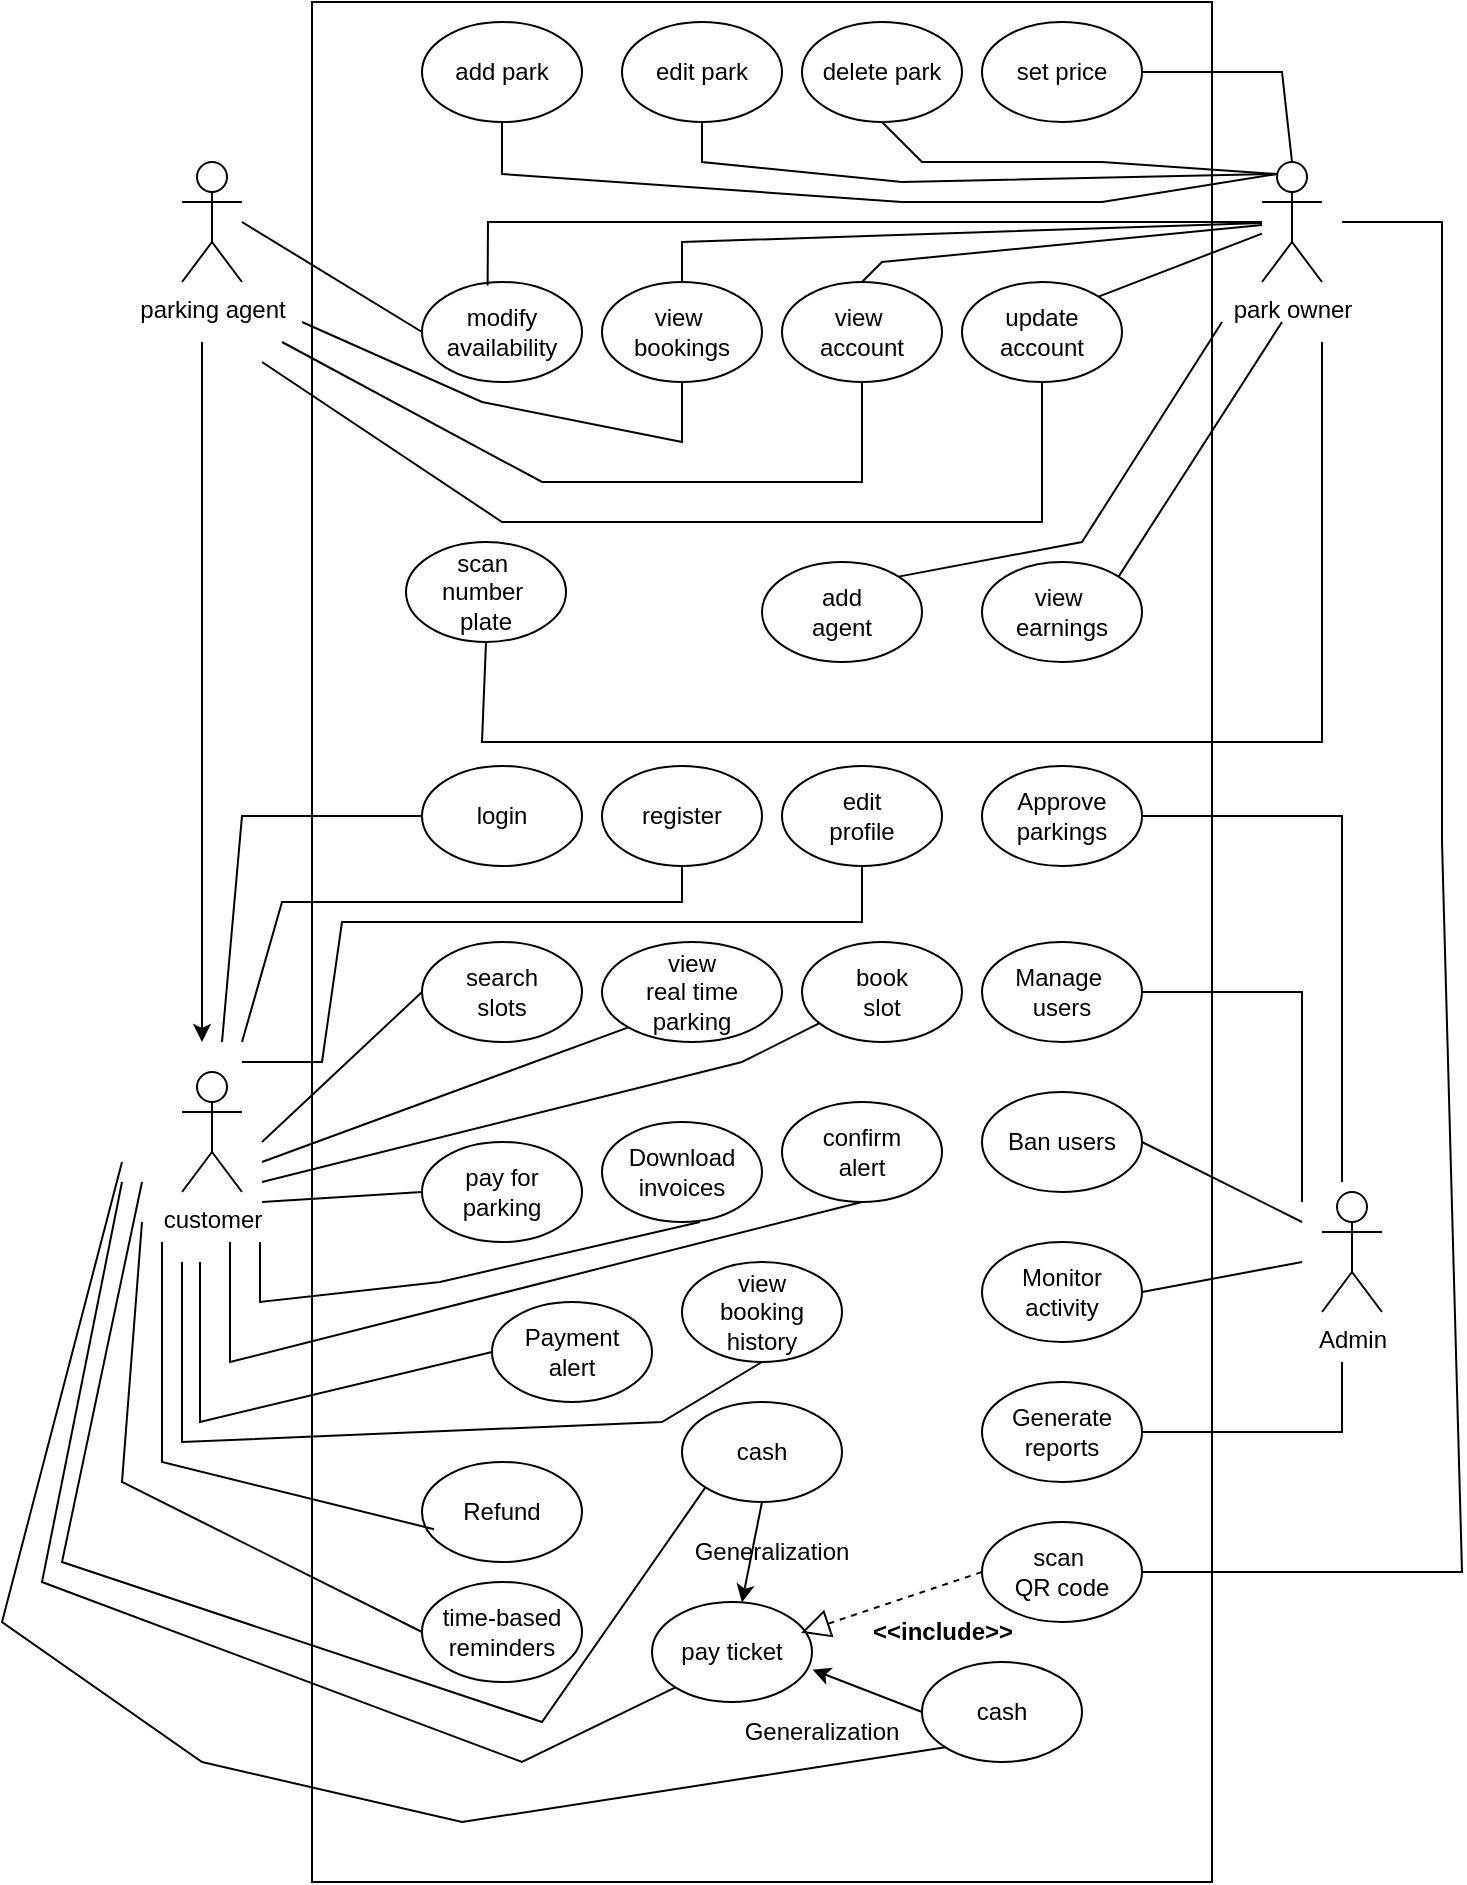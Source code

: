 <mxfile version="26.1.1">
  <diagram name="Page-1" id="ePqqt8Bp1htOQtsbUhbJ">
    <mxGraphModel dx="1050" dy="606" grid="1" gridSize="10" guides="1" tooltips="1" connect="1" arrows="1" fold="1" page="1" pageScale="1" pageWidth="850" pageHeight="1100" math="0" shadow="0">
      <root>
        <mxCell id="0" />
        <mxCell id="1" parent="0" />
        <mxCell id="y4kUTRMp_-QWgq1k1_cl-1" value="customer" style="shape=umlActor;verticalLabelPosition=bottom;verticalAlign=top;html=1;outlineConnect=0;" vertex="1" parent="1">
          <mxGeometry x="190" y="575" width="30" height="60" as="geometry" />
        </mxCell>
        <mxCell id="y4kUTRMp_-QWgq1k1_cl-2" value="Admin" style="shape=umlActor;verticalLabelPosition=bottom;verticalAlign=top;html=1;outlineConnect=0;" vertex="1" parent="1">
          <mxGeometry x="760" y="635" width="30" height="60" as="geometry" />
        </mxCell>
        <mxCell id="y4kUTRMp_-QWgq1k1_cl-3" value="park owner" style="shape=umlActor;verticalLabelPosition=bottom;verticalAlign=top;html=1;outlineConnect=0;" vertex="1" parent="1">
          <mxGeometry x="730" y="120" width="30" height="60" as="geometry" />
        </mxCell>
        <mxCell id="y4kUTRMp_-QWgq1k1_cl-6" value="parking agent" style="shape=umlActor;verticalLabelPosition=bottom;verticalAlign=top;html=1;outlineConnect=0;" vertex="1" parent="1">
          <mxGeometry x="190" y="120" width="30" height="60" as="geometry" />
        </mxCell>
        <mxCell id="y4kUTRMp_-QWgq1k1_cl-7" value="" style="endArrow=classic;html=1;rounded=0;" edge="1" parent="1">
          <mxGeometry width="50" height="50" relative="1" as="geometry">
            <mxPoint x="200" y="210" as="sourcePoint" />
            <mxPoint x="200" y="560" as="targetPoint" />
          </mxGeometry>
        </mxCell>
        <mxCell id="y4kUTRMp_-QWgq1k1_cl-8" value="" style="rounded=0;whiteSpace=wrap;html=1;" vertex="1" parent="1">
          <mxGeometry x="255" y="40" width="450" height="940" as="geometry" />
        </mxCell>
        <mxCell id="y4kUTRMp_-QWgq1k1_cl-9" value="add park" style="ellipse;whiteSpace=wrap;html=1;" vertex="1" parent="1">
          <mxGeometry x="310" y="50" width="80" height="50" as="geometry" />
        </mxCell>
        <mxCell id="y4kUTRMp_-QWgq1k1_cl-11" value="edit park" style="ellipse;whiteSpace=wrap;html=1;" vertex="1" parent="1">
          <mxGeometry x="410" y="50" width="80" height="50" as="geometry" />
        </mxCell>
        <mxCell id="y4kUTRMp_-QWgq1k1_cl-12" value="delete park" style="ellipse;whiteSpace=wrap;html=1;" vertex="1" parent="1">
          <mxGeometry x="500" y="50" width="80" height="50" as="geometry" />
        </mxCell>
        <mxCell id="y4kUTRMp_-QWgq1k1_cl-13" value="" style="endArrow=none;html=1;rounded=0;exitX=0.5;exitY=1;exitDx=0;exitDy=0;entryX=0.25;entryY=0.1;entryDx=0;entryDy=0;entryPerimeter=0;" edge="1" parent="1" source="y4kUTRMp_-QWgq1k1_cl-9" target="y4kUTRMp_-QWgq1k1_cl-3">
          <mxGeometry width="50" height="50" relative="1" as="geometry">
            <mxPoint x="430" y="200" as="sourcePoint" />
            <mxPoint x="480" y="150" as="targetPoint" />
            <Array as="points">
              <mxPoint x="350" y="126" />
              <mxPoint x="550" y="140" />
              <mxPoint x="650" y="140" />
            </Array>
          </mxGeometry>
        </mxCell>
        <mxCell id="y4kUTRMp_-QWgq1k1_cl-14" value="" style="endArrow=none;html=1;rounded=0;entryX=0.5;entryY=1;entryDx=0;entryDy=0;exitX=0.25;exitY=0.1;exitDx=0;exitDy=0;exitPerimeter=0;" edge="1" parent="1" source="y4kUTRMp_-QWgq1k1_cl-3" target="y4kUTRMp_-QWgq1k1_cl-11">
          <mxGeometry width="50" height="50" relative="1" as="geometry">
            <mxPoint x="470" y="230" as="sourcePoint" />
            <mxPoint x="520" y="180" as="targetPoint" />
            <Array as="points">
              <mxPoint x="550" y="130" />
              <mxPoint x="450" y="120" />
            </Array>
          </mxGeometry>
        </mxCell>
        <mxCell id="y4kUTRMp_-QWgq1k1_cl-15" value="" style="endArrow=none;html=1;rounded=0;exitX=0.5;exitY=1;exitDx=0;exitDy=0;entryX=0.25;entryY=0.1;entryDx=0;entryDy=0;entryPerimeter=0;" edge="1" parent="1" source="y4kUTRMp_-QWgq1k1_cl-12" target="y4kUTRMp_-QWgq1k1_cl-3">
          <mxGeometry width="50" height="50" relative="1" as="geometry">
            <mxPoint x="380" y="250" as="sourcePoint" />
            <mxPoint x="430" y="200" as="targetPoint" />
            <Array as="points">
              <mxPoint x="560" y="120" />
              <mxPoint x="650" y="120" />
            </Array>
          </mxGeometry>
        </mxCell>
        <mxCell id="y4kUTRMp_-QWgq1k1_cl-16" value="set price" style="ellipse;whiteSpace=wrap;html=1;" vertex="1" parent="1">
          <mxGeometry x="590" y="50" width="80" height="50" as="geometry" />
        </mxCell>
        <mxCell id="y4kUTRMp_-QWgq1k1_cl-17" value="modify availability" style="ellipse;whiteSpace=wrap;html=1;" vertex="1" parent="1">
          <mxGeometry x="310" y="180" width="80" height="50" as="geometry" />
        </mxCell>
        <mxCell id="y4kUTRMp_-QWgq1k1_cl-18" value="" style="endArrow=none;html=1;rounded=0;exitX=1;exitY=0.5;exitDx=0;exitDy=0;entryX=0.5;entryY=0;entryDx=0;entryDy=0;entryPerimeter=0;" edge="1" parent="1" source="y4kUTRMp_-QWgq1k1_cl-16" target="y4kUTRMp_-QWgq1k1_cl-3">
          <mxGeometry width="50" height="50" relative="1" as="geometry">
            <mxPoint x="760" y="80" as="sourcePoint" />
            <mxPoint x="810" y="30" as="targetPoint" />
            <Array as="points">
              <mxPoint x="740" y="75" />
            </Array>
          </mxGeometry>
        </mxCell>
        <mxCell id="y4kUTRMp_-QWgq1k1_cl-19" value="" style="endArrow=none;html=1;rounded=0;entryX=0;entryY=0.5;entryDx=0;entryDy=0;" edge="1" parent="1" target="y4kUTRMp_-QWgq1k1_cl-17">
          <mxGeometry width="50" height="50" relative="1" as="geometry">
            <mxPoint x="220" y="150" as="sourcePoint" />
            <mxPoint x="270" y="100" as="targetPoint" />
          </mxGeometry>
        </mxCell>
        <mxCell id="y4kUTRMp_-QWgq1k1_cl-20" value="&lt;div&gt;view&amp;nbsp;&lt;/div&gt;&lt;div&gt;bookings&lt;/div&gt;" style="ellipse;whiteSpace=wrap;html=1;" vertex="1" parent="1">
          <mxGeometry x="400" y="180" width="80" height="50" as="geometry" />
        </mxCell>
        <mxCell id="y4kUTRMp_-QWgq1k1_cl-21" value="&lt;div&gt;view&amp;nbsp;&lt;/div&gt;&lt;div&gt;account&lt;/div&gt;" style="ellipse;whiteSpace=wrap;html=1;" vertex="1" parent="1">
          <mxGeometry x="490" y="180" width="80" height="50" as="geometry" />
        </mxCell>
        <mxCell id="y4kUTRMp_-QWgq1k1_cl-22" value="&lt;div&gt;update &lt;br&gt;&lt;/div&gt;&lt;div&gt;account&lt;/div&gt;" style="ellipse;whiteSpace=wrap;html=1;" vertex="1" parent="1">
          <mxGeometry x="580" y="180" width="80" height="50" as="geometry" />
        </mxCell>
        <mxCell id="y4kUTRMp_-QWgq1k1_cl-23" value="" style="endArrow=none;html=1;rounded=0;exitX=0.41;exitY=0.036;exitDx=0;exitDy=0;exitPerimeter=0;" edge="1" parent="1" source="y4kUTRMp_-QWgq1k1_cl-17">
          <mxGeometry width="50" height="50" relative="1" as="geometry">
            <mxPoint x="100" y="110" as="sourcePoint" />
            <mxPoint x="730" y="150" as="targetPoint" />
            <Array as="points">
              <mxPoint x="343" y="150" />
              <mxPoint x="540" y="150" />
              <mxPoint x="640" y="150" />
            </Array>
          </mxGeometry>
        </mxCell>
        <mxCell id="y4kUTRMp_-QWgq1k1_cl-24" value="" style="endArrow=none;html=1;rounded=0;exitX=0.5;exitY=0;exitDx=0;exitDy=0;" edge="1" parent="1" source="y4kUTRMp_-QWgq1k1_cl-20" target="y4kUTRMp_-QWgq1k1_cl-3">
          <mxGeometry width="50" height="50" relative="1" as="geometry">
            <mxPoint x="440" y="350" as="sourcePoint" />
            <mxPoint x="490" y="300" as="targetPoint" />
            <Array as="points">
              <mxPoint x="440" y="160" />
            </Array>
          </mxGeometry>
        </mxCell>
        <mxCell id="y4kUTRMp_-QWgq1k1_cl-25" value="" style="endArrow=none;html=1;rounded=0;exitX=0.5;exitY=0;exitDx=0;exitDy=0;" edge="1" parent="1" source="y4kUTRMp_-QWgq1k1_cl-21" target="y4kUTRMp_-QWgq1k1_cl-3">
          <mxGeometry width="50" height="50" relative="1" as="geometry">
            <mxPoint x="510" y="350" as="sourcePoint" />
            <mxPoint x="560" y="300" as="targetPoint" />
            <Array as="points">
              <mxPoint x="540" y="170" />
            </Array>
          </mxGeometry>
        </mxCell>
        <mxCell id="y4kUTRMp_-QWgq1k1_cl-26" value="" style="endArrow=none;html=1;rounded=0;exitX=1;exitY=0;exitDx=0;exitDy=0;" edge="1" parent="1" source="y4kUTRMp_-QWgq1k1_cl-22" target="y4kUTRMp_-QWgq1k1_cl-3">
          <mxGeometry width="50" height="50" relative="1" as="geometry">
            <mxPoint x="610" y="350" as="sourcePoint" />
            <mxPoint x="660" y="300" as="targetPoint" />
          </mxGeometry>
        </mxCell>
        <mxCell id="y4kUTRMp_-QWgq1k1_cl-27" value="" style="endArrow=none;html=1;rounded=0;entryX=0.5;entryY=1;entryDx=0;entryDy=0;" edge="1" parent="1" target="y4kUTRMp_-QWgq1k1_cl-20">
          <mxGeometry width="50" height="50" relative="1" as="geometry">
            <mxPoint x="250" y="200" as="sourcePoint" />
            <mxPoint x="470" y="260" as="targetPoint" />
            <Array as="points">
              <mxPoint x="340" y="240" />
              <mxPoint x="440" y="260" />
            </Array>
          </mxGeometry>
        </mxCell>
        <mxCell id="y4kUTRMp_-QWgq1k1_cl-28" value="" style="endArrow=none;html=1;rounded=0;entryX=0.5;entryY=1;entryDx=0;entryDy=0;" edge="1" parent="1" target="y4kUTRMp_-QWgq1k1_cl-21">
          <mxGeometry width="50" height="50" relative="1" as="geometry">
            <mxPoint x="240" y="210" as="sourcePoint" />
            <mxPoint x="490" y="300" as="targetPoint" />
            <Array as="points">
              <mxPoint x="370" y="280" />
              <mxPoint x="530" y="280" />
            </Array>
          </mxGeometry>
        </mxCell>
        <mxCell id="y4kUTRMp_-QWgq1k1_cl-29" value="" style="endArrow=none;html=1;rounded=0;entryX=0.5;entryY=1;entryDx=0;entryDy=0;" edge="1" parent="1" target="y4kUTRMp_-QWgq1k1_cl-22">
          <mxGeometry width="50" height="50" relative="1" as="geometry">
            <mxPoint x="230" y="220" as="sourcePoint" />
            <mxPoint x="580" y="310" as="targetPoint" />
            <Array as="points">
              <mxPoint x="350" y="300" />
              <mxPoint x="620" y="300" />
            </Array>
          </mxGeometry>
        </mxCell>
        <mxCell id="y4kUTRMp_-QWgq1k1_cl-30" value="&lt;div&gt;view&amp;nbsp;&lt;/div&gt;&lt;div&gt;earnings&lt;/div&gt;" style="ellipse;whiteSpace=wrap;html=1;" vertex="1" parent="1">
          <mxGeometry x="590" y="320" width="80" height="50" as="geometry" />
        </mxCell>
        <mxCell id="y4kUTRMp_-QWgq1k1_cl-32" value="" style="endArrow=none;html=1;rounded=0;exitX=1;exitY=0;exitDx=0;exitDy=0;" edge="1" parent="1" source="y4kUTRMp_-QWgq1k1_cl-30">
          <mxGeometry width="50" height="50" relative="1" as="geometry">
            <mxPoint x="730" y="300" as="sourcePoint" />
            <mxPoint x="740" y="200" as="targetPoint" />
          </mxGeometry>
        </mxCell>
        <mxCell id="y4kUTRMp_-QWgq1k1_cl-33" value="&lt;div&gt;add&lt;/div&gt;&lt;div&gt;agent&lt;/div&gt;" style="ellipse;whiteSpace=wrap;html=1;" vertex="1" parent="1">
          <mxGeometry x="480" y="320" width="80" height="50" as="geometry" />
        </mxCell>
        <mxCell id="y4kUTRMp_-QWgq1k1_cl-34" value="" style="endArrow=none;html=1;rounded=0;exitX=1;exitY=0;exitDx=0;exitDy=0;" edge="1" parent="1" source="y4kUTRMp_-QWgq1k1_cl-33">
          <mxGeometry width="50" height="50" relative="1" as="geometry">
            <mxPoint x="780" y="370" as="sourcePoint" />
            <mxPoint x="710" y="200" as="targetPoint" />
            <Array as="points">
              <mxPoint x="640" y="310" />
            </Array>
          </mxGeometry>
        </mxCell>
        <mxCell id="y4kUTRMp_-QWgq1k1_cl-36" value="login" style="ellipse;whiteSpace=wrap;html=1;" vertex="1" parent="1">
          <mxGeometry x="310" y="422" width="80" height="50" as="geometry" />
        </mxCell>
        <mxCell id="y4kUTRMp_-QWgq1k1_cl-37" value="register" style="ellipse;whiteSpace=wrap;html=1;" vertex="1" parent="1">
          <mxGeometry x="400" y="422" width="80" height="50" as="geometry" />
        </mxCell>
        <mxCell id="y4kUTRMp_-QWgq1k1_cl-38" value="&lt;div&gt;edit &lt;br&gt;&lt;/div&gt;&lt;div&gt;profile&lt;/div&gt;" style="ellipse;whiteSpace=wrap;html=1;" vertex="1" parent="1">
          <mxGeometry x="490" y="422" width="80" height="50" as="geometry" />
        </mxCell>
        <mxCell id="y4kUTRMp_-QWgq1k1_cl-39" value="&lt;div&gt;search&lt;/div&gt;&lt;div&gt;slots&lt;/div&gt;" style="ellipse;whiteSpace=wrap;html=1;" vertex="1" parent="1">
          <mxGeometry x="310" y="510" width="80" height="50" as="geometry" />
        </mxCell>
        <mxCell id="y4kUTRMp_-QWgq1k1_cl-40" value="&lt;div&gt;view&lt;/div&gt;&lt;div&gt;real time&lt;/div&gt;&lt;div&gt;parking&lt;/div&gt;" style="ellipse;whiteSpace=wrap;html=1;" vertex="1" parent="1">
          <mxGeometry x="400" y="510" width="90" height="50" as="geometry" />
        </mxCell>
        <mxCell id="y4kUTRMp_-QWgq1k1_cl-41" value="&lt;div&gt;book&lt;/div&gt;&lt;div&gt;slot&lt;/div&gt;" style="ellipse;whiteSpace=wrap;html=1;" vertex="1" parent="1">
          <mxGeometry x="500" y="510" width="80" height="50" as="geometry" />
        </mxCell>
        <mxCell id="y4kUTRMp_-QWgq1k1_cl-42" value="&lt;div&gt;view&lt;/div&gt;&lt;div&gt;booking&lt;/div&gt;&lt;div&gt;history&lt;/div&gt;" style="ellipse;whiteSpace=wrap;html=1;" vertex="1" parent="1">
          <mxGeometry x="440" y="670" width="80" height="50" as="geometry" />
        </mxCell>
        <mxCell id="y4kUTRMp_-QWgq1k1_cl-43" value="&lt;div&gt;pay for&lt;/div&gt;&lt;div&gt;parking&lt;/div&gt;" style="ellipse;whiteSpace=wrap;html=1;" vertex="1" parent="1">
          <mxGeometry x="310" y="610" width="80" height="50" as="geometry" />
        </mxCell>
        <mxCell id="y4kUTRMp_-QWgq1k1_cl-44" value="&lt;div&gt;Download &lt;br&gt;&lt;/div&gt;&lt;div&gt;invoices&lt;/div&gt;" style="ellipse;whiteSpace=wrap;html=1;" vertex="1" parent="1">
          <mxGeometry x="400" y="600" width="80" height="50" as="geometry" />
        </mxCell>
        <mxCell id="y4kUTRMp_-QWgq1k1_cl-45" value="&lt;div&gt;Refund &lt;br&gt;&lt;/div&gt;" style="ellipse;whiteSpace=wrap;html=1;" vertex="1" parent="1">
          <mxGeometry x="310" y="770" width="80" height="50" as="geometry" />
        </mxCell>
        <mxCell id="y4kUTRMp_-QWgq1k1_cl-46" value="&lt;div&gt;confirm&lt;/div&gt;&lt;div&gt;alert&lt;/div&gt;" style="ellipse;whiteSpace=wrap;html=1;" vertex="1" parent="1">
          <mxGeometry x="490" y="590" width="80" height="50" as="geometry" />
        </mxCell>
        <mxCell id="y4kUTRMp_-QWgq1k1_cl-47" value="&lt;div&gt;Payment&lt;/div&gt;&lt;div&gt;alert&lt;/div&gt;" style="ellipse;whiteSpace=wrap;html=1;" vertex="1" parent="1">
          <mxGeometry x="345" y="690" width="80" height="50" as="geometry" />
        </mxCell>
        <mxCell id="y4kUTRMp_-QWgq1k1_cl-48" value="&lt;div&gt;time-based&lt;/div&gt;&lt;div&gt;reminders&lt;/div&gt;" style="ellipse;whiteSpace=wrap;html=1;" vertex="1" parent="1">
          <mxGeometry x="310" y="830" width="80" height="50" as="geometry" />
        </mxCell>
        <mxCell id="y4kUTRMp_-QWgq1k1_cl-49" value="&lt;div&gt;Approve&lt;/div&gt;&lt;div&gt;parkings&lt;/div&gt;" style="ellipse;whiteSpace=wrap;html=1;" vertex="1" parent="1">
          <mxGeometry x="590" y="422" width="80" height="50" as="geometry" />
        </mxCell>
        <mxCell id="y4kUTRMp_-QWgq1k1_cl-50" value="&lt;div&gt;Manage&amp;nbsp;&lt;/div&gt;&lt;div&gt;users&lt;/div&gt;" style="ellipse;whiteSpace=wrap;html=1;" vertex="1" parent="1">
          <mxGeometry x="590" y="510" width="80" height="50" as="geometry" />
        </mxCell>
        <mxCell id="y4kUTRMp_-QWgq1k1_cl-51" value="Ban users" style="ellipse;whiteSpace=wrap;html=1;" vertex="1" parent="1">
          <mxGeometry x="590" y="585" width="80" height="50" as="geometry" />
        </mxCell>
        <mxCell id="y4kUTRMp_-QWgq1k1_cl-52" value="&lt;div&gt;Monitor&lt;/div&gt;&lt;div&gt;activity&lt;/div&gt;" style="ellipse;whiteSpace=wrap;html=1;" vertex="1" parent="1">
          <mxGeometry x="590" y="660" width="80" height="50" as="geometry" />
        </mxCell>
        <mxCell id="y4kUTRMp_-QWgq1k1_cl-53" value="&lt;div&gt;Generate&lt;/div&gt;&lt;div&gt;reports&lt;/div&gt;" style="ellipse;whiteSpace=wrap;html=1;" vertex="1" parent="1">
          <mxGeometry x="590" y="730" width="80" height="50" as="geometry" />
        </mxCell>
        <mxCell id="y4kUTRMp_-QWgq1k1_cl-54" value="&lt;div&gt;scan&amp;nbsp;&lt;/div&gt;&lt;div&gt;number&amp;nbsp;&lt;/div&gt;&lt;div&gt;plate&lt;/div&gt;" style="ellipse;whiteSpace=wrap;html=1;" vertex="1" parent="1">
          <mxGeometry x="302" y="310" width="80" height="50" as="geometry" />
        </mxCell>
        <mxCell id="y4kUTRMp_-QWgq1k1_cl-56" value="" style="endArrow=none;html=1;rounded=0;exitX=0.5;exitY=1;exitDx=0;exitDy=0;" edge="1" parent="1" source="y4kUTRMp_-QWgq1k1_cl-54">
          <mxGeometry width="50" height="50" relative="1" as="geometry">
            <mxPoint x="770" y="410" as="sourcePoint" />
            <mxPoint x="760" y="210" as="targetPoint" />
            <Array as="points">
              <mxPoint x="340" y="410" />
              <mxPoint x="550" y="410" />
              <mxPoint x="760" y="410" />
            </Array>
          </mxGeometry>
        </mxCell>
        <mxCell id="y4kUTRMp_-QWgq1k1_cl-57" value="" style="endArrow=none;html=1;rounded=0;exitX=1;exitY=0.5;exitDx=0;exitDy=0;" edge="1" parent="1" source="y4kUTRMp_-QWgq1k1_cl-49">
          <mxGeometry width="50" height="50" relative="1" as="geometry">
            <mxPoint x="740" y="500" as="sourcePoint" />
            <mxPoint x="770" y="630" as="targetPoint" />
            <Array as="points">
              <mxPoint x="770" y="447" />
            </Array>
          </mxGeometry>
        </mxCell>
        <mxCell id="y4kUTRMp_-QWgq1k1_cl-58" value="" style="endArrow=none;html=1;rounded=0;exitX=1;exitY=0.5;exitDx=0;exitDy=0;" edge="1" parent="1" source="y4kUTRMp_-QWgq1k1_cl-50">
          <mxGeometry width="50" height="50" relative="1" as="geometry">
            <mxPoint x="710" y="550" as="sourcePoint" />
            <mxPoint x="750" y="640" as="targetPoint" />
            <Array as="points">
              <mxPoint x="750" y="535" />
            </Array>
          </mxGeometry>
        </mxCell>
        <mxCell id="y4kUTRMp_-QWgq1k1_cl-59" value="" style="endArrow=none;html=1;rounded=0;" edge="1" parent="1" source="y4kUTRMp_-QWgq1k1_cl-53">
          <mxGeometry width="50" height="50" relative="1" as="geometry">
            <mxPoint x="780" y="800" as="sourcePoint" />
            <mxPoint x="770" y="720" as="targetPoint" />
            <Array as="points">
              <mxPoint x="770" y="755" />
            </Array>
          </mxGeometry>
        </mxCell>
        <mxCell id="y4kUTRMp_-QWgq1k1_cl-60" value="" style="endArrow=none;html=1;rounded=0;exitX=1;exitY=0.5;exitDx=0;exitDy=0;" edge="1" parent="1" source="y4kUTRMp_-QWgq1k1_cl-51">
          <mxGeometry width="50" height="50" relative="1" as="geometry">
            <mxPoint x="820" y="600" as="sourcePoint" />
            <mxPoint x="750" y="650" as="targetPoint" />
          </mxGeometry>
        </mxCell>
        <mxCell id="y4kUTRMp_-QWgq1k1_cl-61" value="" style="endArrow=none;html=1;rounded=0;exitX=1;exitY=0.5;exitDx=0;exitDy=0;" edge="1" parent="1" source="y4kUTRMp_-QWgq1k1_cl-52">
          <mxGeometry width="50" height="50" relative="1" as="geometry">
            <mxPoint x="700" y="720" as="sourcePoint" />
            <mxPoint x="750" y="670" as="targetPoint" />
          </mxGeometry>
        </mxCell>
        <mxCell id="y4kUTRMp_-QWgq1k1_cl-62" value="" style="endArrow=none;html=1;rounded=0;entryX=0.5;entryY=1;entryDx=0;entryDy=0;" edge="1" parent="1" target="y4kUTRMp_-QWgq1k1_cl-38">
          <mxGeometry width="50" height="50" relative="1" as="geometry">
            <mxPoint x="220" y="570" as="sourcePoint" />
            <mxPoint x="120" y="460" as="targetPoint" />
            <Array as="points">
              <mxPoint x="260" y="570" />
              <mxPoint x="270" y="500" />
              <mxPoint x="530" y="500" />
            </Array>
          </mxGeometry>
        </mxCell>
        <mxCell id="y4kUTRMp_-QWgq1k1_cl-63" value="" style="endArrow=none;html=1;rounded=0;entryX=0.5;entryY=1;entryDx=0;entryDy=0;" edge="1" parent="1" target="y4kUTRMp_-QWgq1k1_cl-37">
          <mxGeometry width="50" height="50" relative="1" as="geometry">
            <mxPoint x="220" y="560" as="sourcePoint" />
            <mxPoint x="280" y="440" as="targetPoint" />
            <Array as="points">
              <mxPoint x="240" y="490" />
              <mxPoint x="440" y="490" />
            </Array>
          </mxGeometry>
        </mxCell>
        <mxCell id="y4kUTRMp_-QWgq1k1_cl-64" value="" style="endArrow=none;html=1;rounded=0;entryX=0;entryY=0.5;entryDx=0;entryDy=0;" edge="1" parent="1" target="y4kUTRMp_-QWgq1k1_cl-36">
          <mxGeometry width="50" height="50" relative="1" as="geometry">
            <mxPoint x="210" y="560" as="sourcePoint" />
            <mxPoint x="150" y="510" as="targetPoint" />
            <Array as="points">
              <mxPoint x="220" y="447" />
            </Array>
          </mxGeometry>
        </mxCell>
        <mxCell id="y4kUTRMp_-QWgq1k1_cl-65" value="" style="endArrow=none;html=1;rounded=0;entryX=0;entryY=0.5;entryDx=0;entryDy=0;" edge="1" parent="1" target="y4kUTRMp_-QWgq1k1_cl-39">
          <mxGeometry width="50" height="50" relative="1" as="geometry">
            <mxPoint x="230" y="610" as="sourcePoint" />
            <mxPoint x="280" y="560" as="targetPoint" />
          </mxGeometry>
        </mxCell>
        <mxCell id="y4kUTRMp_-QWgq1k1_cl-66" value="" style="endArrow=none;html=1;rounded=0;entryX=0;entryY=1;entryDx=0;entryDy=0;" edge="1" parent="1" target="y4kUTRMp_-QWgq1k1_cl-40">
          <mxGeometry width="50" height="50" relative="1" as="geometry">
            <mxPoint x="230" y="620" as="sourcePoint" />
            <mxPoint x="230" y="690" as="targetPoint" />
          </mxGeometry>
        </mxCell>
        <mxCell id="y4kUTRMp_-QWgq1k1_cl-67" value="" style="endArrow=none;html=1;rounded=0;" edge="1" parent="1" target="y4kUTRMp_-QWgq1k1_cl-41">
          <mxGeometry width="50" height="50" relative="1" as="geometry">
            <mxPoint x="230" y="630" as="sourcePoint" />
            <mxPoint x="220" y="700" as="targetPoint" />
            <Array as="points">
              <mxPoint x="470" y="570" />
            </Array>
          </mxGeometry>
        </mxCell>
        <mxCell id="y4kUTRMp_-QWgq1k1_cl-68" value="" style="endArrow=none;html=1;rounded=0;entryX=0;entryY=0.5;entryDx=0;entryDy=0;" edge="1" parent="1" target="y4kUTRMp_-QWgq1k1_cl-43">
          <mxGeometry width="50" height="50" relative="1" as="geometry">
            <mxPoint x="230" y="640" as="sourcePoint" />
            <mxPoint x="310" y="630" as="targetPoint" />
          </mxGeometry>
        </mxCell>
        <mxCell id="y4kUTRMp_-QWgq1k1_cl-69" value="" style="endArrow=none;html=1;rounded=0;entryX=0.5;entryY=1;entryDx=0;entryDy=0;" edge="1" parent="1">
          <mxGeometry width="50" height="50" relative="1" as="geometry">
            <mxPoint x="229" y="660" as="sourcePoint" />
            <mxPoint x="449" y="650" as="targetPoint" />
            <Array as="points">
              <mxPoint x="229" y="690" />
              <mxPoint x="319" y="680" />
            </Array>
          </mxGeometry>
        </mxCell>
        <mxCell id="y4kUTRMp_-QWgq1k1_cl-70" value="" style="endArrow=none;html=1;rounded=0;" edge="1" parent="1">
          <mxGeometry width="50" height="50" relative="1" as="geometry">
            <mxPoint x="214" y="660" as="sourcePoint" />
            <mxPoint x="530" y="640" as="targetPoint" />
            <Array as="points">
              <mxPoint x="214" y="720" />
            </Array>
          </mxGeometry>
        </mxCell>
        <mxCell id="y4kUTRMp_-QWgq1k1_cl-71" value="" style="endArrow=none;html=1;rounded=0;exitX=0;exitY=0.5;exitDx=0;exitDy=0;" edge="1" parent="1" source="y4kUTRMp_-QWgq1k1_cl-47">
          <mxGeometry width="50" height="50" relative="1" as="geometry">
            <mxPoint x="323.8" y="767.4" as="sourcePoint" />
            <mxPoint x="199" y="670" as="targetPoint" />
            <Array as="points">
              <mxPoint x="199" y="750" />
            </Array>
          </mxGeometry>
        </mxCell>
        <mxCell id="y4kUTRMp_-QWgq1k1_cl-72" value="" style="endArrow=none;html=1;rounded=0;entryX=0.5;entryY=1;entryDx=0;entryDy=0;" edge="1" parent="1" target="y4kUTRMp_-QWgq1k1_cl-42">
          <mxGeometry width="50" height="50" relative="1" as="geometry">
            <mxPoint x="190" y="670" as="sourcePoint" />
            <mxPoint x="200" y="850" as="targetPoint" />
            <Array as="points">
              <mxPoint x="190" y="760" />
              <mxPoint x="430" y="750" />
            </Array>
          </mxGeometry>
        </mxCell>
        <mxCell id="y4kUTRMp_-QWgq1k1_cl-73" value="" style="endArrow=none;html=1;rounded=0;entryX=0.075;entryY=0.672;entryDx=0;entryDy=0;entryPerimeter=0;" edge="1" parent="1" target="y4kUTRMp_-QWgq1k1_cl-45">
          <mxGeometry width="50" height="50" relative="1" as="geometry">
            <mxPoint x="180" y="660" as="sourcePoint" />
            <mxPoint x="240" y="820" as="targetPoint" />
            <Array as="points">
              <mxPoint x="180" y="770" />
            </Array>
          </mxGeometry>
        </mxCell>
        <mxCell id="y4kUTRMp_-QWgq1k1_cl-74" value="" style="endArrow=none;html=1;rounded=0;entryX=0;entryY=0.5;entryDx=0;entryDy=0;" edge="1" parent="1" target="y4kUTRMp_-QWgq1k1_cl-48">
          <mxGeometry width="50" height="50" relative="1" as="geometry">
            <mxPoint x="170" y="650" as="sourcePoint" />
            <mxPoint x="240" y="840" as="targetPoint" />
            <Array as="points">
              <mxPoint x="160" y="780" />
            </Array>
          </mxGeometry>
        </mxCell>
        <mxCell id="y4kUTRMp_-QWgq1k1_cl-75" value="&lt;div&gt;scan&amp;nbsp;&lt;/div&gt;&lt;div&gt;QR code&lt;/div&gt;" style="ellipse;whiteSpace=wrap;html=1;" vertex="1" parent="1">
          <mxGeometry x="590" y="800" width="80" height="50" as="geometry" />
        </mxCell>
        <mxCell id="y4kUTRMp_-QWgq1k1_cl-76" value="cash" style="ellipse;whiteSpace=wrap;html=1;" vertex="1" parent="1">
          <mxGeometry x="440" y="740" width="80" height="50" as="geometry" />
        </mxCell>
        <mxCell id="y4kUTRMp_-QWgq1k1_cl-77" value="cash" style="ellipse;whiteSpace=wrap;html=1;" vertex="1" parent="1">
          <mxGeometry x="560" y="870" width="80" height="50" as="geometry" />
        </mxCell>
        <mxCell id="y4kUTRMp_-QWgq1k1_cl-78" value="pay ticket" style="ellipse;whiteSpace=wrap;html=1;" vertex="1" parent="1">
          <mxGeometry x="425" y="840" width="80" height="50" as="geometry" />
        </mxCell>
        <mxCell id="y4kUTRMp_-QWgq1k1_cl-79" value="" style="endArrow=none;html=1;rounded=0;entryX=0;entryY=1;entryDx=0;entryDy=0;" edge="1" parent="1" target="y4kUTRMp_-QWgq1k1_cl-76">
          <mxGeometry width="50" height="50" relative="1" as="geometry">
            <mxPoint x="170" y="630" as="sourcePoint" />
            <mxPoint x="170" y="880" as="targetPoint" />
            <Array as="points">
              <mxPoint x="130" y="820" />
              <mxPoint x="370" y="900" />
            </Array>
          </mxGeometry>
        </mxCell>
        <mxCell id="y4kUTRMp_-QWgq1k1_cl-80" value="" style="endArrow=none;html=1;rounded=0;exitX=0;exitY=1;exitDx=0;exitDy=0;" edge="1" parent="1" source="y4kUTRMp_-QWgq1k1_cl-78">
          <mxGeometry width="50" height="50" relative="1" as="geometry">
            <mxPoint x="120" y="640" as="sourcePoint" />
            <mxPoint x="160" y="630" as="targetPoint" />
            <Array as="points">
              <mxPoint x="360" y="920" />
              <mxPoint x="120" y="830" />
            </Array>
          </mxGeometry>
        </mxCell>
        <mxCell id="y4kUTRMp_-QWgq1k1_cl-81" value="" style="endArrow=none;html=1;rounded=0;exitX=0;exitY=1;exitDx=0;exitDy=0;" edge="1" parent="1" source="y4kUTRMp_-QWgq1k1_cl-77">
          <mxGeometry width="50" height="50" relative="1" as="geometry">
            <mxPoint x="50" y="690" as="sourcePoint" />
            <mxPoint x="160" y="620" as="targetPoint" />
            <Array as="points">
              <mxPoint x="330" y="950" />
              <mxPoint x="200" y="920" />
              <mxPoint x="100" y="850" />
            </Array>
          </mxGeometry>
        </mxCell>
        <mxCell id="y4kUTRMp_-QWgq1k1_cl-82" value="" style="endArrow=none;html=1;rounded=0;exitX=1;exitY=0.5;exitDx=0;exitDy=0;" edge="1" parent="1" source="y4kUTRMp_-QWgq1k1_cl-75">
          <mxGeometry width="50" height="50" relative="1" as="geometry">
            <mxPoint x="770" y="890" as="sourcePoint" />
            <mxPoint x="770" y="150" as="targetPoint" />
            <Array as="points">
              <mxPoint x="830" y="825" />
              <mxPoint x="820" y="460" />
              <mxPoint x="820" y="150" />
            </Array>
          </mxGeometry>
        </mxCell>
        <mxCell id="y4kUTRMp_-QWgq1k1_cl-83" value="" style="endArrow=classic;html=1;rounded=0;exitX=0.5;exitY=1;exitDx=0;exitDy=0;" edge="1" parent="1" source="y4kUTRMp_-QWgq1k1_cl-76" target="y4kUTRMp_-QWgq1k1_cl-78">
          <mxGeometry width="50" height="50" relative="1" as="geometry">
            <mxPoint x="400" y="740" as="sourcePoint" />
            <mxPoint x="450" y="690" as="targetPoint" />
          </mxGeometry>
        </mxCell>
        <mxCell id="y4kUTRMp_-QWgq1k1_cl-84" value="" style="endArrow=classic;html=1;rounded=0;entryX=1.003;entryY=0.676;entryDx=0;entryDy=0;entryPerimeter=0;exitX=0;exitY=0.5;exitDx=0;exitDy=0;" edge="1" parent="1" source="y4kUTRMp_-QWgq1k1_cl-77" target="y4kUTRMp_-QWgq1k1_cl-78">
          <mxGeometry width="50" height="50" relative="1" as="geometry">
            <mxPoint x="500" y="930" as="sourcePoint" />
            <mxPoint x="550" y="880" as="targetPoint" />
          </mxGeometry>
        </mxCell>
        <mxCell id="y4kUTRMp_-QWgq1k1_cl-85" value="Generalization" style="text;html=1;align=center;verticalAlign=middle;whiteSpace=wrap;rounded=0;" vertex="1" parent="1">
          <mxGeometry x="455" y="800" width="60" height="30" as="geometry" />
        </mxCell>
        <mxCell id="y4kUTRMp_-QWgq1k1_cl-90" value="Generalization" style="text;html=1;align=center;verticalAlign=middle;whiteSpace=wrap;rounded=0;" vertex="1" parent="1">
          <mxGeometry x="480" y="890" width="60" height="30" as="geometry" />
        </mxCell>
        <mxCell id="y4kUTRMp_-QWgq1k1_cl-91" value="" style="endArrow=block;dashed=1;endFill=0;endSize=12;html=1;rounded=0;exitX=0;exitY=0.5;exitDx=0;exitDy=0;entryX=0.932;entryY=0.308;entryDx=0;entryDy=0;entryPerimeter=0;" edge="1" parent="1" source="y4kUTRMp_-QWgq1k1_cl-75" target="y4kUTRMp_-QWgq1k1_cl-78">
          <mxGeometry width="160" relative="1" as="geometry">
            <mxPoint x="340" y="760" as="sourcePoint" />
            <mxPoint x="500" y="760" as="targetPoint" />
          </mxGeometry>
        </mxCell>
        <mxCell id="y4kUTRMp_-QWgq1k1_cl-92" value="&amp;lt;&amp;lt;include&amp;gt;&amp;gt;" style="text;align=center;fontStyle=1;verticalAlign=middle;spacingLeft=3;spacingRight=3;strokeColor=none;rotatable=0;points=[[0,0.5],[1,0.5]];portConstraint=eastwest;html=1;" vertex="1" parent="1">
          <mxGeometry x="530" y="842" width="80" height="26" as="geometry" />
        </mxCell>
      </root>
    </mxGraphModel>
  </diagram>
</mxfile>

